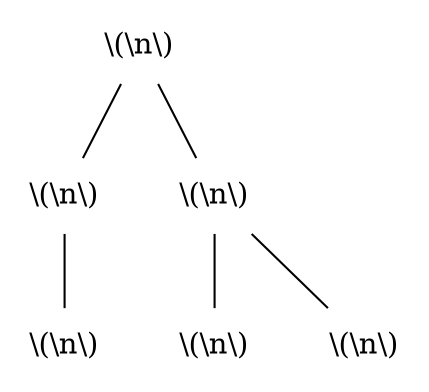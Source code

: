 graph {
	size="4,4"
    0 [label="\\(\\n\\)" shape=none]
    1 [label="\\(\\n\\)" shape=none]
    2 [label="\\(\\n\\)" shape=none]
    3 [label="\\(\\n\\)" shape=none]
    4 [label="\\(\\n\\)" shape=none]
    5 [label="\\(\\n\\)" shape=none]

    0 -- 1
    0 -- 2
    1 -- 3
    2 -- 4
    2 -- 5
}
